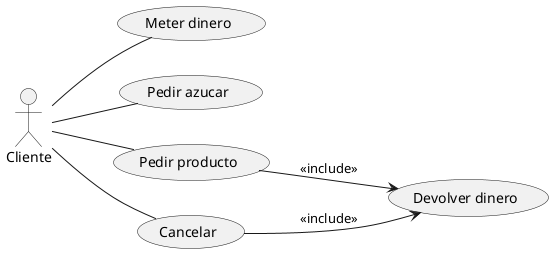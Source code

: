 @startuml
left to right direction
actor "Cliente" as cliente
usecase "Meter dinero" as UC1
usecase "Pedir azucar" as UC2
usecase "Pedir producto" as UC3
usecase "Cancelar" as UC4
usecase "Devolver dinero" as UC5

cliente -- UC1
cliente -- UC2
cliente -- UC3
cliente -- UC4

UC3 --> UC5 : <<include>>
UC4 --> UC5 :<<include>>
@enduml
